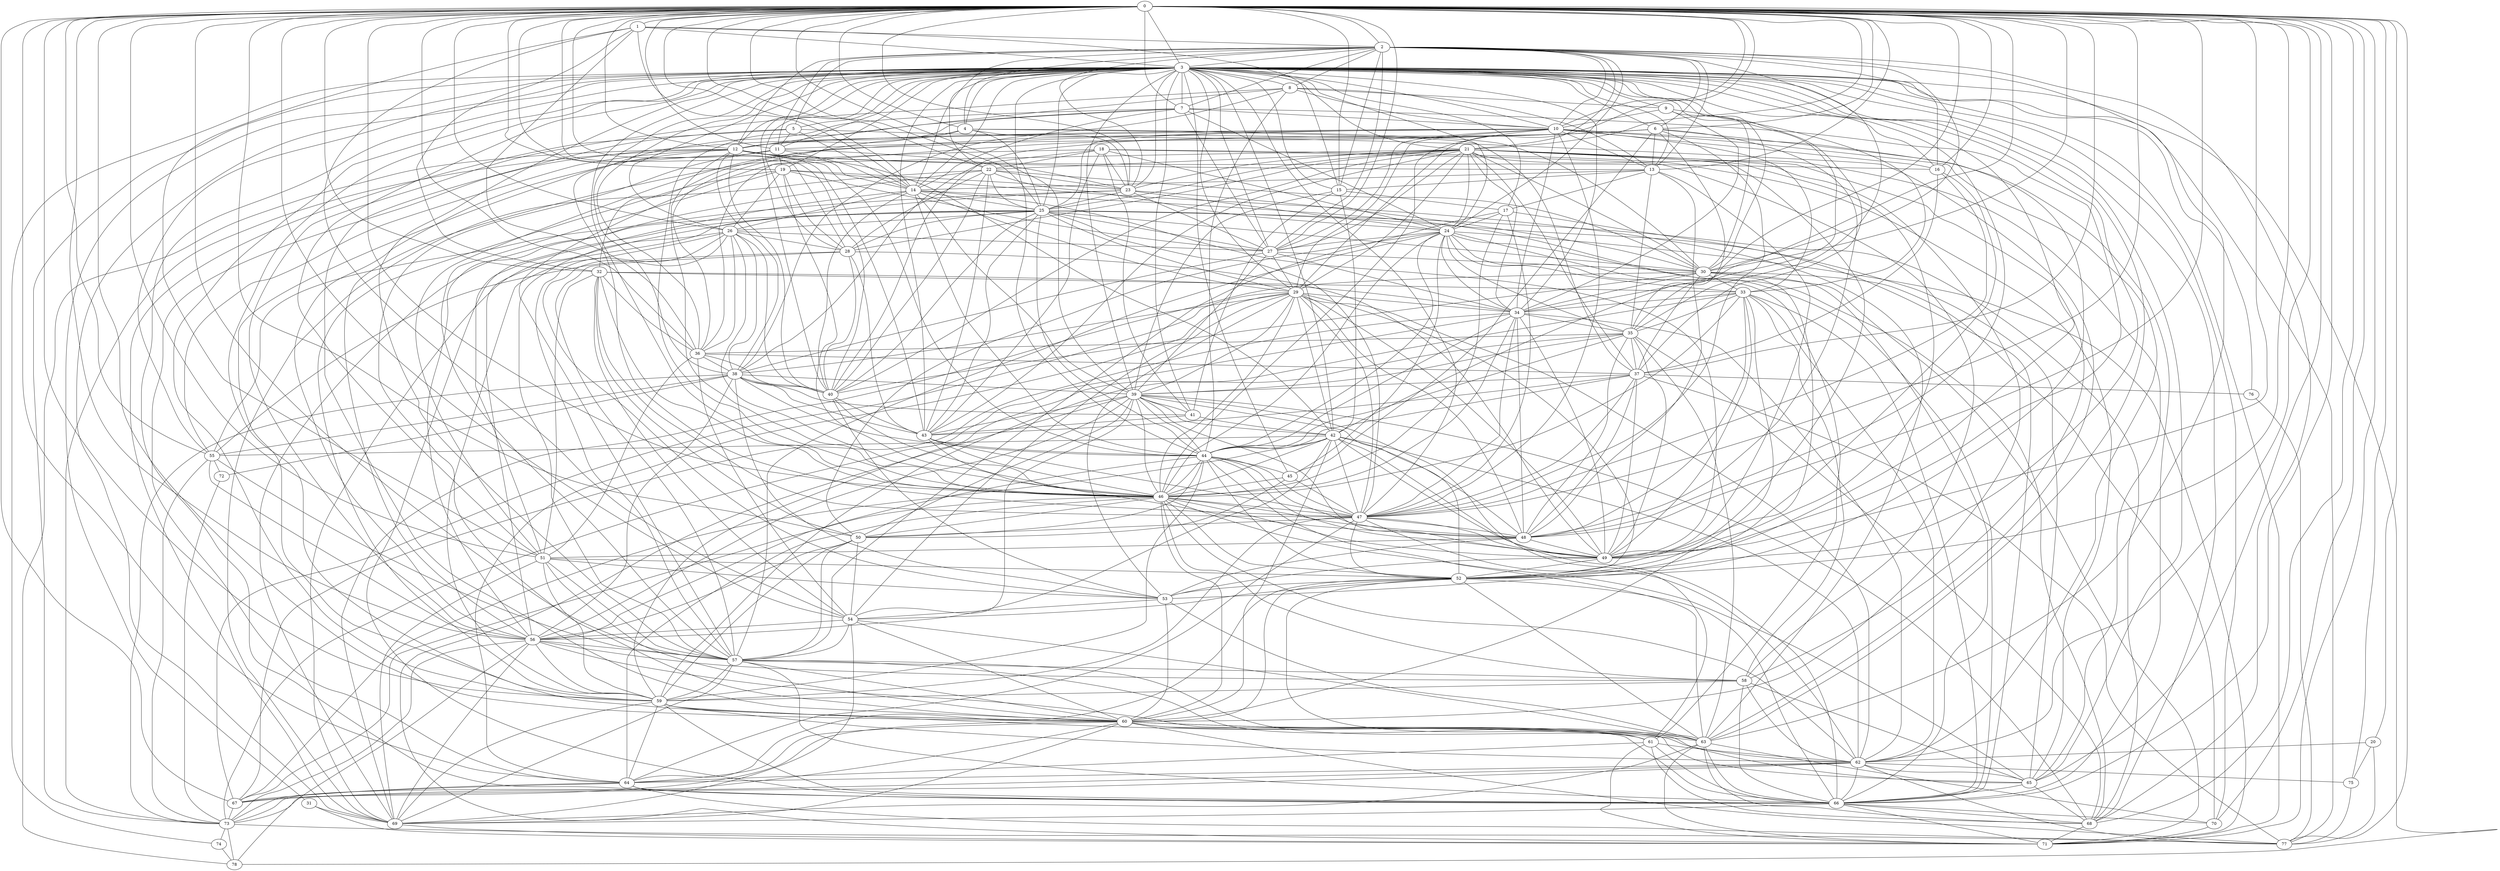 graph G {
   8 -- 10
   8 -- 9
   8 -- 13
   8 -- 44
   8 -- 12
   8 -- 56
   8 -- 38
   64 -- 66
   64 -- 67
   64 -- 73
   64 -- 77
   0 -- 65
   0 -- 1
   0 -- 10
   0 -- 66
   0 -- 2
   0 -- 67
   0 -- 3
   0 -- 12
   0 -- 68
   0 -- 4
   0 -- 71
   0 -- 7
   0 -- 70
   0 -- 6
   0 -- 77
   0 -- 13
   0 -- 14
   0 -- 15
   0 -- 19
   0 -- 28
   0 -- 26
   0 -- 22
   0 -- 30
   0 -- 21
   0 -- 27
   0 -- 29
   0 -- 34
   0 -- 36
   0 -- 37
   0 -- 40
   0 -- 42
   0 -- 39
   0 -- 43
   0 -- 48
   0 -- 46
   0 -- 47
   0 -- 49
   0 -- 16
   0 -- 51
   0 -- 52
   0 -- 32
   0 -- 50
   0 -- 54
   0 -- 56
   0 -- 23
   0 -- 55
   0 -- 57
   0 -- 75
   0 -- 11
   0 -- 59
   0 -- 60
   0 -- 64
   0 -- 62
   0 -- 25
   0 -- 20
   1 -- 32
   1 -- 2
   1 -- 51
   1 -- 3
   1 -- 54
   1 -- 14
   1 -- 15
   1 -- 36
   2 -- 8
   2 -- 11
   2 -- 3
   2 -- 68
   2 -- 4
   2 -- 7
   2 -- 6
   2 -- 10
   2 -- 5
   2 -- 12
   2 -- 13
   2 -- 14
   2 -- 15
   2 -- 16
   2 -- 21
   2 -- 24
   2 -- 23
   2 -- 27
   2 -- 30
   2 -- 63
   2 -- 35
   3 -- 73
   3 -- 9
   3 -- 65
   3 -- 74
   3 -- 10
   3 -- 66
   3 -- 8
   3 -- 68
   3 -- 4
   3 -- 71
   3 -- 7
   3 -- 70
   3 -- 6
   3 -- 11
   3 -- 69
   3 -- 5
   3 -- 76
   3 -- 12
   3 -- 77
   3 -- 13
   3 -- 78
   3 -- 14
   3 -- 15
   3 -- 17
   3 -- 16
   3 -- 21
   3 -- 19
   3 -- 23
   3 -- 25
   3 -- 22
   3 -- 26
   3 -- 24
   3 -- 27
   3 -- 28
   3 -- 30
   3 -- 36
   3 -- 35
   3 -- 40
   3 -- 38
   3 -- 39
   3 -- 41
   3 -- 37
   3 -- 42
   3 -- 47
   3 -- 45
   3 -- 46
   3 -- 29
   3 -- 44
   3 -- 43
   3 -- 34
   3 -- 49
   3 -- 48
   3 -- 52
   3 -- 51
   3 -- 57
   3 -- 55
   3 -- 60
   3 -- 59
   3 -- 63
   3 -- 31
   4 -- 36
   4 -- 12
   4 -- 23
   4 -- 25
   4 -- 30
   4 -- 37
   5 -- 11
   5 -- 14
   5 -- 69
   5 -- 60
   5 -- 63
   6 -- 40
   6 -- 35
   6 -- 11
   6 -- 45
   6 -- 13
   6 -- 36
   6 -- 47
   6 -- 51
   6 -- 53
   6 -- 48
   7 -- 24
   7 -- 10
   7 -- 27
   7 -- 52
   7 -- 12
   7 -- 14
   7 -- 46
   7 -- 47
   9 -- 34
   9 -- 10
   9 -- 33
   9 -- 30
   10 -- 66
   10 -- 16
   10 -- 64
   10 -- 12
   10 -- 13
   10 -- 27
   10 -- 29
   10 -- 25
   10 -- 34
   10 -- 33
   10 -- 32
   10 -- 47
   10 -- 46
   10 -- 62
   11 -- 59
   11 -- 19
   11 -- 14
   11 -- 23
   11 -- 60
   12 -- 13
   12 -- 78
   12 -- 14
   12 -- 16
   12 -- 38
   12 -- 40
   12 -- 44
   12 -- 46
   12 -- 42
   12 -- 55
   12 -- 56
   12 -- 73
   13 -- 14
   13 -- 15
   13 -- 17
   13 -- 48
   13 -- 49
   13 -- 35
   14 -- 26
   14 -- 25
   14 -- 46
   14 -- 29
   14 -- 44
   14 -- 39
   14 -- 49
   14 -- 51
   14 -- 52
   15 -- 41
   15 -- 17
   15 -- 42
   15 -- 39
   16 -- 49
   16 -- 47
   16 -- 37
   17 -- 47
   17 -- 46
   17 -- 66
   17 -- 57
   17 -- 24
   18 -- 38
   18 -- 22
   18 -- 23
   18 -- 56
   18 -- 24
   18 -- 43
   18 -- 65
   18 -- 41
   18 -- 58
   19 -- 63
   19 -- 23
   19 -- 27
   19 -- 26
   19 -- 40
   19 -- 28
   19 -- 57
   19 -- 59
   20 -- 75
   20 -- 77
   20 -- 62
   21 -- 24
   21 -- 23
   21 -- 30
   21 -- 22
   21 -- 28
   21 -- 25
   21 -- 29
   21 -- 34
   21 -- 27
   21 -- 40
   21 -- 43
   21 -- 37
   21 -- 49
   21 -- 52
   21 -- 60
   21 -- 65
   21 -- 57
   21 -- 58
   22 -- 23
   22 -- 24
   22 -- 25
   22 -- 28
   22 -- 30
   22 -- 40
   22 -- 43
   22 -- 69
   22 -- 56
   23 -- 24
   23 -- 25
   23 -- 30
   23 -- 27
   23 -- 55
   23 -- 57
   24 -- 34
   24 -- 66
   24 -- 71
   24 -- 27
   24 -- 33
   24 -- 35
   24 -- 50
   24 -- 44
   24 -- 45
   24 -- 46
   24 -- 57
   24 -- 61
   24 -- 68
   25 -- 28
   25 -- 68
   25 -- 30
   25 -- 26
   25 -- 29
   25 -- 27
   25 -- 40
   25 -- 43
   25 -- 44
   25 -- 47
   25 -- 66
   25 -- 65
   25 -- 56
   25 -- 69
   26 -- 46
   26 -- 27
   26 -- 28
   26 -- 40
   26 -- 38
   26 -- 36
   26 -- 53
   26 -- 69
   26 -- 57
   26 -- 59
   27 -- 30
   27 -- 29
   27 -- 34
   27 -- 38
   27 -- 39
   28 -- 43
   28 -- 40
   28 -- 49
   28 -- 55
   28 -- 57
   29 -- 34
   29 -- 48
   29 -- 64
   29 -- 39
   29 -- 38
   29 -- 42
   29 -- 47
   29 -- 46
   29 -- 67
   29 -- 49
   29 -- 52
   29 -- 53
   29 -- 54
   29 -- 62
   30 -- 66
   30 -- 33
   30 -- 34
   30 -- 40
   30 -- 37
   30 -- 69
   30 -- 70
   30 -- 71
   31 -- 71
   31 -- 69
   32 -- 50
   32 -- 34
   32 -- 33
   32 -- 46
   32 -- 47
   32 -- 51
   32 -- 36
   32 -- 54
   33 -- 48
   33 -- 34
   33 -- 35
   33 -- 46
   33 -- 49
   33 -- 60
   33 -- 62
   33 -- 66
   33 -- 58
   33 -- 59
   34 -- 35
   34 -- 73
   34 -- 47
   34 -- 44
   34 -- 46
   34 -- 48
   34 -- 49
   34 -- 67
   34 -- 62
   35 -- 36
   35 -- 37
   35 -- 39
   35 -- 49
   35 -- 48
   35 -- 59
   35 -- 63
   35 -- 44
   35 -- 68
   36 -- 40
   36 -- 37
   36 -- 38
   36 -- 51
   36 -- 54
   37 -- 39
   37 -- 43
   37 -- 44
   37 -- 47
   37 -- 48
   37 -- 49
   37 -- 76
   37 -- 77
   38 -- 39
   38 -- 43
   38 -- 40
   38 -- 41
   38 -- 53
   38 -- 72
   38 -- 44
   38 -- 56
   38 -- 55
   38 -- 73
   39 -- 41
   39 -- 42
   39 -- 43
   39 -- 44
   39 -- 46
   39 -- 49
   39 -- 50
   39 -- 56
   39 -- 54
   39 -- 52
   39 -- 71
   39 -- 68
   39 -- 61
   40 -- 46
   40 -- 43
   40 -- 53
   41 -- 43
   41 -- 42
   42 -- 67
   42 -- 44
   42 -- 46
   42 -- 48
   42 -- 47
   42 -- 49
   42 -- 56
   42 -- 55
   42 -- 66
   42 -- 62
   42 -- 60
   43 -- 44
   43 -- 46
   43 -- 48
   43 -- 47
   44 -- 47
   44 -- 46
   44 -- 48
   44 -- 49
   44 -- 50
   44 -- 45
   44 -- 56
   44 -- 52
   44 -- 63
   44 -- 59
   45 -- 46
   45 -- 47
   45 -- 50
   46 -- 47
   46 -- 67
   46 -- 64
   46 -- 48
   46 -- 49
   46 -- 50
   46 -- 52
   46 -- 62
   46 -- 60
   46 -- 58
   46 -- 65
   47 -- 48
   47 -- 64
   47 -- 49
   47 -- 50
   47 -- 52
   47 -- 62
   47 -- 59
   48 -- 49
   48 -- 53
   48 -- 51
   49 -- 52
   49 -- 53
   50 -- 56
   50 -- 54
   50 -- 59
   50 -- 57
   51 -- 52
   51 -- 53
   51 -- 57
   51 -- 59
   51 -- 60
   51 -- 69
   52 -- 64
   52 -- 53
   52 -- 54
   52 -- 60
   52 -- 63
   52 -- 66
   52 -- 61
   53 -- 54
   53 -- 60
   53 -- 63
   54 -- 56
   54 -- 63
   54 -- 60
   54 -- 57
   54 -- 69
   55 -- 72
   55 -- 56
   55 -- 57
   55 -- 73
   56 -- 59
   56 -- 57
   56 -- 65
   56 -- 58
   56 -- 69
   56 -- 78
   56 -- 73
   57 -- 59
   57 -- 60
   57 -- 63
   57 -- 66
   57 -- 65
   57 -- 58
   57 -- 69
   58 -- 65
   58 -- 66
   58 -- 59
   58 -- 62
   59 -- 64
   59 -- 60
   59 -- 62
   59 -- 63
   59 -- 66
   59 -- 69
   60 -- 67
   60 -- 64
   60 -- 62
   60 -- 63
   60 -- 61
   60 -- 66
   60 -- 69
   60 -- 77
   60 -- 73
   61 -- 62
   61 -- 66
   61 -- 64
   61 -- 68
   61 -- 71
   62 -- 64
   62 -- 66
   62 -- 67
   62 -- 65
   62 -- 73
   62 -- 77
   62 -- 75
   63 -- 66
   63 -- 68
   63 -- 69
   63 -- 70
   63 -- 71
   65 -- 66
   65 -- 68
   66 -- 69
   66 -- 70
   66 -- 68
   66 -- 71
   67 -- 73
   68 -- 71
   69 -- 71
   70 -- 71
   72 -- 73
   73 -- 78
   73 -- 74
   73 -- 77
   74 -- 78
   75 -- 77
   76 -- 77
}
